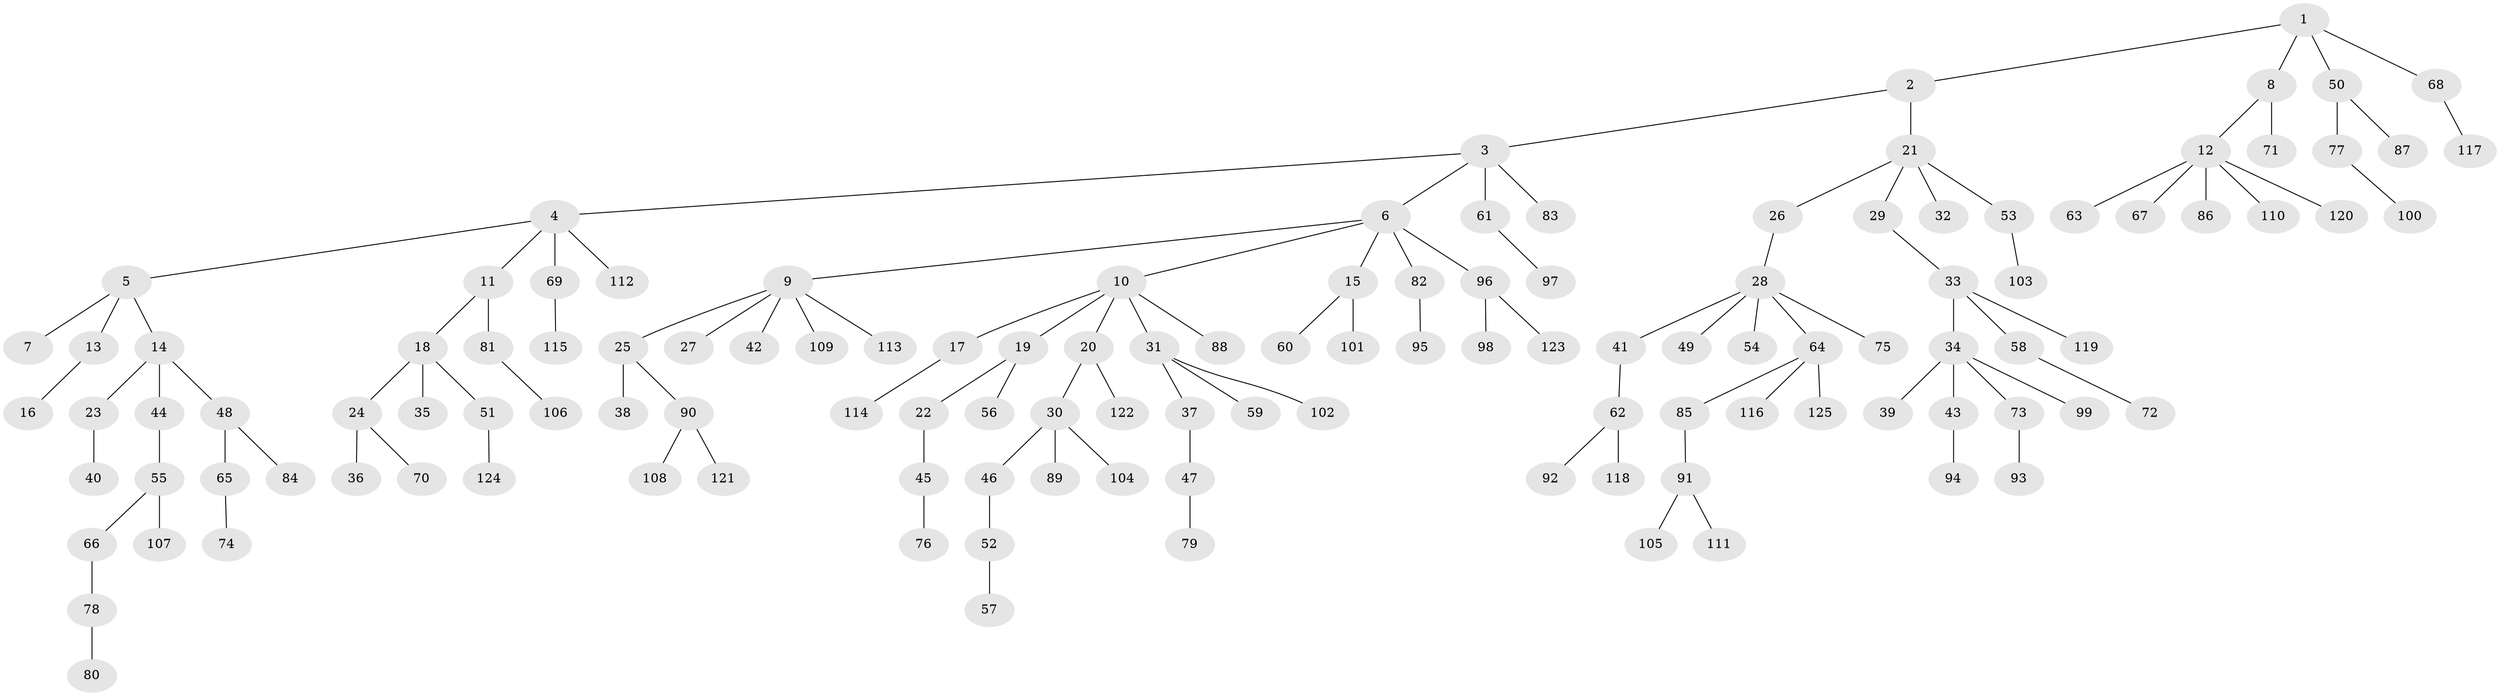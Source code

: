 // Generated by graph-tools (version 1.1) at 2025/37/03/09/25 02:37:09]
// undirected, 125 vertices, 124 edges
graph export_dot {
graph [start="1"]
  node [color=gray90,style=filled];
  1;
  2;
  3;
  4;
  5;
  6;
  7;
  8;
  9;
  10;
  11;
  12;
  13;
  14;
  15;
  16;
  17;
  18;
  19;
  20;
  21;
  22;
  23;
  24;
  25;
  26;
  27;
  28;
  29;
  30;
  31;
  32;
  33;
  34;
  35;
  36;
  37;
  38;
  39;
  40;
  41;
  42;
  43;
  44;
  45;
  46;
  47;
  48;
  49;
  50;
  51;
  52;
  53;
  54;
  55;
  56;
  57;
  58;
  59;
  60;
  61;
  62;
  63;
  64;
  65;
  66;
  67;
  68;
  69;
  70;
  71;
  72;
  73;
  74;
  75;
  76;
  77;
  78;
  79;
  80;
  81;
  82;
  83;
  84;
  85;
  86;
  87;
  88;
  89;
  90;
  91;
  92;
  93;
  94;
  95;
  96;
  97;
  98;
  99;
  100;
  101;
  102;
  103;
  104;
  105;
  106;
  107;
  108;
  109;
  110;
  111;
  112;
  113;
  114;
  115;
  116;
  117;
  118;
  119;
  120;
  121;
  122;
  123;
  124;
  125;
  1 -- 2;
  1 -- 8;
  1 -- 50;
  1 -- 68;
  2 -- 3;
  2 -- 21;
  3 -- 4;
  3 -- 6;
  3 -- 61;
  3 -- 83;
  4 -- 5;
  4 -- 11;
  4 -- 69;
  4 -- 112;
  5 -- 7;
  5 -- 13;
  5 -- 14;
  6 -- 9;
  6 -- 10;
  6 -- 15;
  6 -- 82;
  6 -- 96;
  8 -- 12;
  8 -- 71;
  9 -- 25;
  9 -- 27;
  9 -- 42;
  9 -- 109;
  9 -- 113;
  10 -- 17;
  10 -- 19;
  10 -- 20;
  10 -- 31;
  10 -- 88;
  11 -- 18;
  11 -- 81;
  12 -- 63;
  12 -- 67;
  12 -- 86;
  12 -- 110;
  12 -- 120;
  13 -- 16;
  14 -- 23;
  14 -- 44;
  14 -- 48;
  15 -- 60;
  15 -- 101;
  17 -- 114;
  18 -- 24;
  18 -- 35;
  18 -- 51;
  19 -- 22;
  19 -- 56;
  20 -- 30;
  20 -- 122;
  21 -- 26;
  21 -- 29;
  21 -- 32;
  21 -- 53;
  22 -- 45;
  23 -- 40;
  24 -- 36;
  24 -- 70;
  25 -- 38;
  25 -- 90;
  26 -- 28;
  28 -- 41;
  28 -- 49;
  28 -- 54;
  28 -- 64;
  28 -- 75;
  29 -- 33;
  30 -- 46;
  30 -- 89;
  30 -- 104;
  31 -- 37;
  31 -- 59;
  31 -- 102;
  33 -- 34;
  33 -- 58;
  33 -- 119;
  34 -- 39;
  34 -- 43;
  34 -- 73;
  34 -- 99;
  37 -- 47;
  41 -- 62;
  43 -- 94;
  44 -- 55;
  45 -- 76;
  46 -- 52;
  47 -- 79;
  48 -- 65;
  48 -- 84;
  50 -- 77;
  50 -- 87;
  51 -- 124;
  52 -- 57;
  53 -- 103;
  55 -- 66;
  55 -- 107;
  58 -- 72;
  61 -- 97;
  62 -- 92;
  62 -- 118;
  64 -- 85;
  64 -- 116;
  64 -- 125;
  65 -- 74;
  66 -- 78;
  68 -- 117;
  69 -- 115;
  73 -- 93;
  77 -- 100;
  78 -- 80;
  81 -- 106;
  82 -- 95;
  85 -- 91;
  90 -- 108;
  90 -- 121;
  91 -- 105;
  91 -- 111;
  96 -- 98;
  96 -- 123;
}
